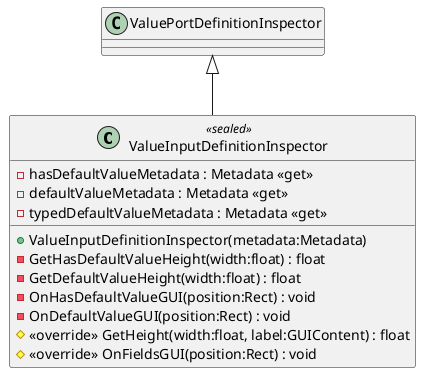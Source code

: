 @startuml
class ValueInputDefinitionInspector <<sealed>> {
    + ValueInputDefinitionInspector(metadata:Metadata)
    - hasDefaultValueMetadata : Metadata <<get>>
    - defaultValueMetadata : Metadata <<get>>
    - typedDefaultValueMetadata : Metadata <<get>>
    - GetHasDefaultValueHeight(width:float) : float
    - GetDefaultValueHeight(width:float) : float
    - OnHasDefaultValueGUI(position:Rect) : void
    - OnDefaultValueGUI(position:Rect) : void
    # <<override>> GetHeight(width:float, label:GUIContent) : float
    # <<override>> OnFieldsGUI(position:Rect) : void
}
ValuePortDefinitionInspector <|-- ValueInputDefinitionInspector
@enduml
